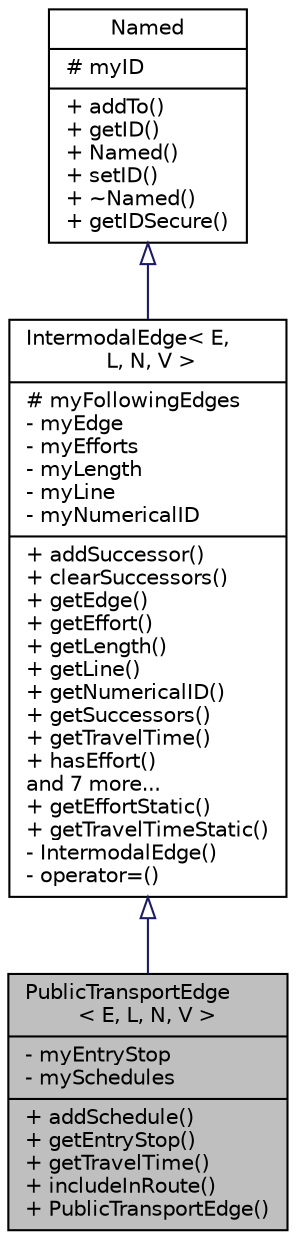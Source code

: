 digraph "PublicTransportEdge&lt; E, L, N, V &gt;"
{
  edge [fontname="Helvetica",fontsize="10",labelfontname="Helvetica",labelfontsize="10"];
  node [fontname="Helvetica",fontsize="10",shape=record];
  Node0 [label="{PublicTransportEdge\l\< E, L, N, V \>\n|- myEntryStop\l- mySchedules\l|+ addSchedule()\l+ getEntryStop()\l+ getTravelTime()\l+ includeInRoute()\l+ PublicTransportEdge()\l}",height=0.2,width=0.4,color="black", fillcolor="grey75", style="filled", fontcolor="black"];
  Node1 -> Node0 [dir="back",color="midnightblue",fontsize="10",style="solid",arrowtail="onormal",fontname="Helvetica"];
  Node1 [label="{IntermodalEdge\< E,\l L, N, V \>\n|# myFollowingEdges\l- myEdge\l- myEfforts\l- myLength\l- myLine\l- myNumericalID\l|+ addSuccessor()\l+ clearSuccessors()\l+ getEdge()\l+ getEffort()\l+ getLength()\l+ getLine()\l+ getNumericalID()\l+ getSuccessors()\l+ getTravelTime()\l+ hasEffort()\land 7 more...\l+ getEffortStatic()\l+ getTravelTimeStatic()\l- IntermodalEdge()\l- operator=()\l}",height=0.2,width=0.4,color="black", fillcolor="white", style="filled",URL="$d7/df8/class_intermodal_edge.html",tooltip="the base edge type that is given to the internal router (SUMOAbstractRouter) "];
  Node2 -> Node1 [dir="back",color="midnightblue",fontsize="10",style="solid",arrowtail="onormal",fontname="Helvetica"];
  Node2 [label="{Named\n|# myID\l|+ addTo()\l+ getID()\l+ Named()\l+ setID()\l+ ~Named()\l+ getIDSecure()\l}",height=0.2,width=0.4,color="black", fillcolor="white", style="filled",URL="$d5/dbf/class_named.html",tooltip="Base class for objects which have an id. "];
}
